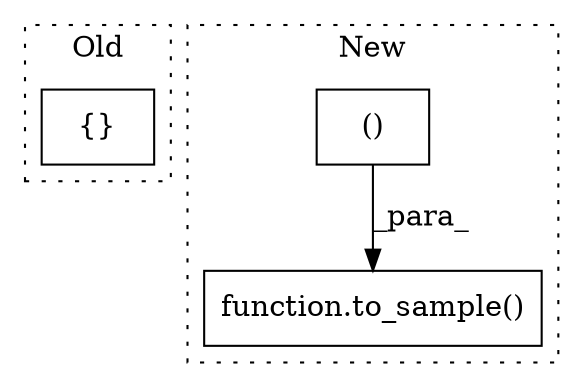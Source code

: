 digraph G {
subgraph cluster0 {
1 [label="{}" a="95" s="1394,1440" l="1,1" shape="box"];
label = "Old";
style="dotted";
}
subgraph cluster1 {
2 [label="function.to_sample()" a="75" s="1476,1500" l="10,1" shape="box"];
3 [label="()" a="54" s="1491" l="8" shape="box"];
label = "New";
style="dotted";
}
3 -> 2 [label="_para_"];
}